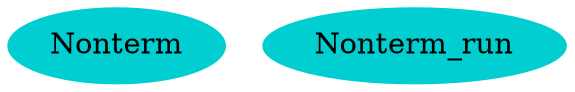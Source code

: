 digraph "Plugin architecture (nonterm)" { node [href="\N.html"];
  size="10,7.5";
  ratio="fill";
  
  fontsize="12pt";
  rankdir = TB ;
"Nonterm" [style=filled, color=darkturquoise];
"Nonterm_run" [style=filled, color=darkturquoise];
}
